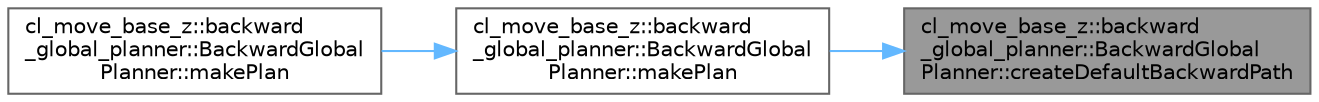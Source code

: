 digraph "cl_move_base_z::backward_global_planner::BackwardGlobalPlanner::createDefaultBackwardPath"
{
 // LATEX_PDF_SIZE
  bgcolor="transparent";
  edge [fontname=Helvetica,fontsize=10,labelfontname=Helvetica,labelfontsize=10];
  node [fontname=Helvetica,fontsize=10,shape=box,height=0.2,width=0.4];
  rankdir="RL";
  Node1 [label="cl_move_base_z::backward\l_global_planner::BackwardGlobal\lPlanner::createDefaultBackwardPath",height=0.2,width=0.4,color="gray40", fillcolor="grey60", style="filled", fontcolor="black",tooltip=" "];
  Node1 -> Node2 [dir="back",color="steelblue1",style="solid"];
  Node2 [label="cl_move_base_z::backward\l_global_planner::BackwardGlobal\lPlanner::makePlan",height=0.2,width=0.4,color="grey40", fillcolor="white", style="filled",URL="$classcl__move__base__z_1_1backward__global__planner_1_1BackwardGlobalPlanner.html#a3f1f3c81e7c52c9305544fd793741a41",tooltip=" "];
  Node2 -> Node3 [dir="back",color="steelblue1",style="solid"];
  Node3 [label="cl_move_base_z::backward\l_global_planner::BackwardGlobal\lPlanner::makePlan",height=0.2,width=0.4,color="grey40", fillcolor="white", style="filled",URL="$classcl__move__base__z_1_1backward__global__planner_1_1BackwardGlobalPlanner.html#a2fe289017031d072f4ac32d017fe989d",tooltip=" "];
}
